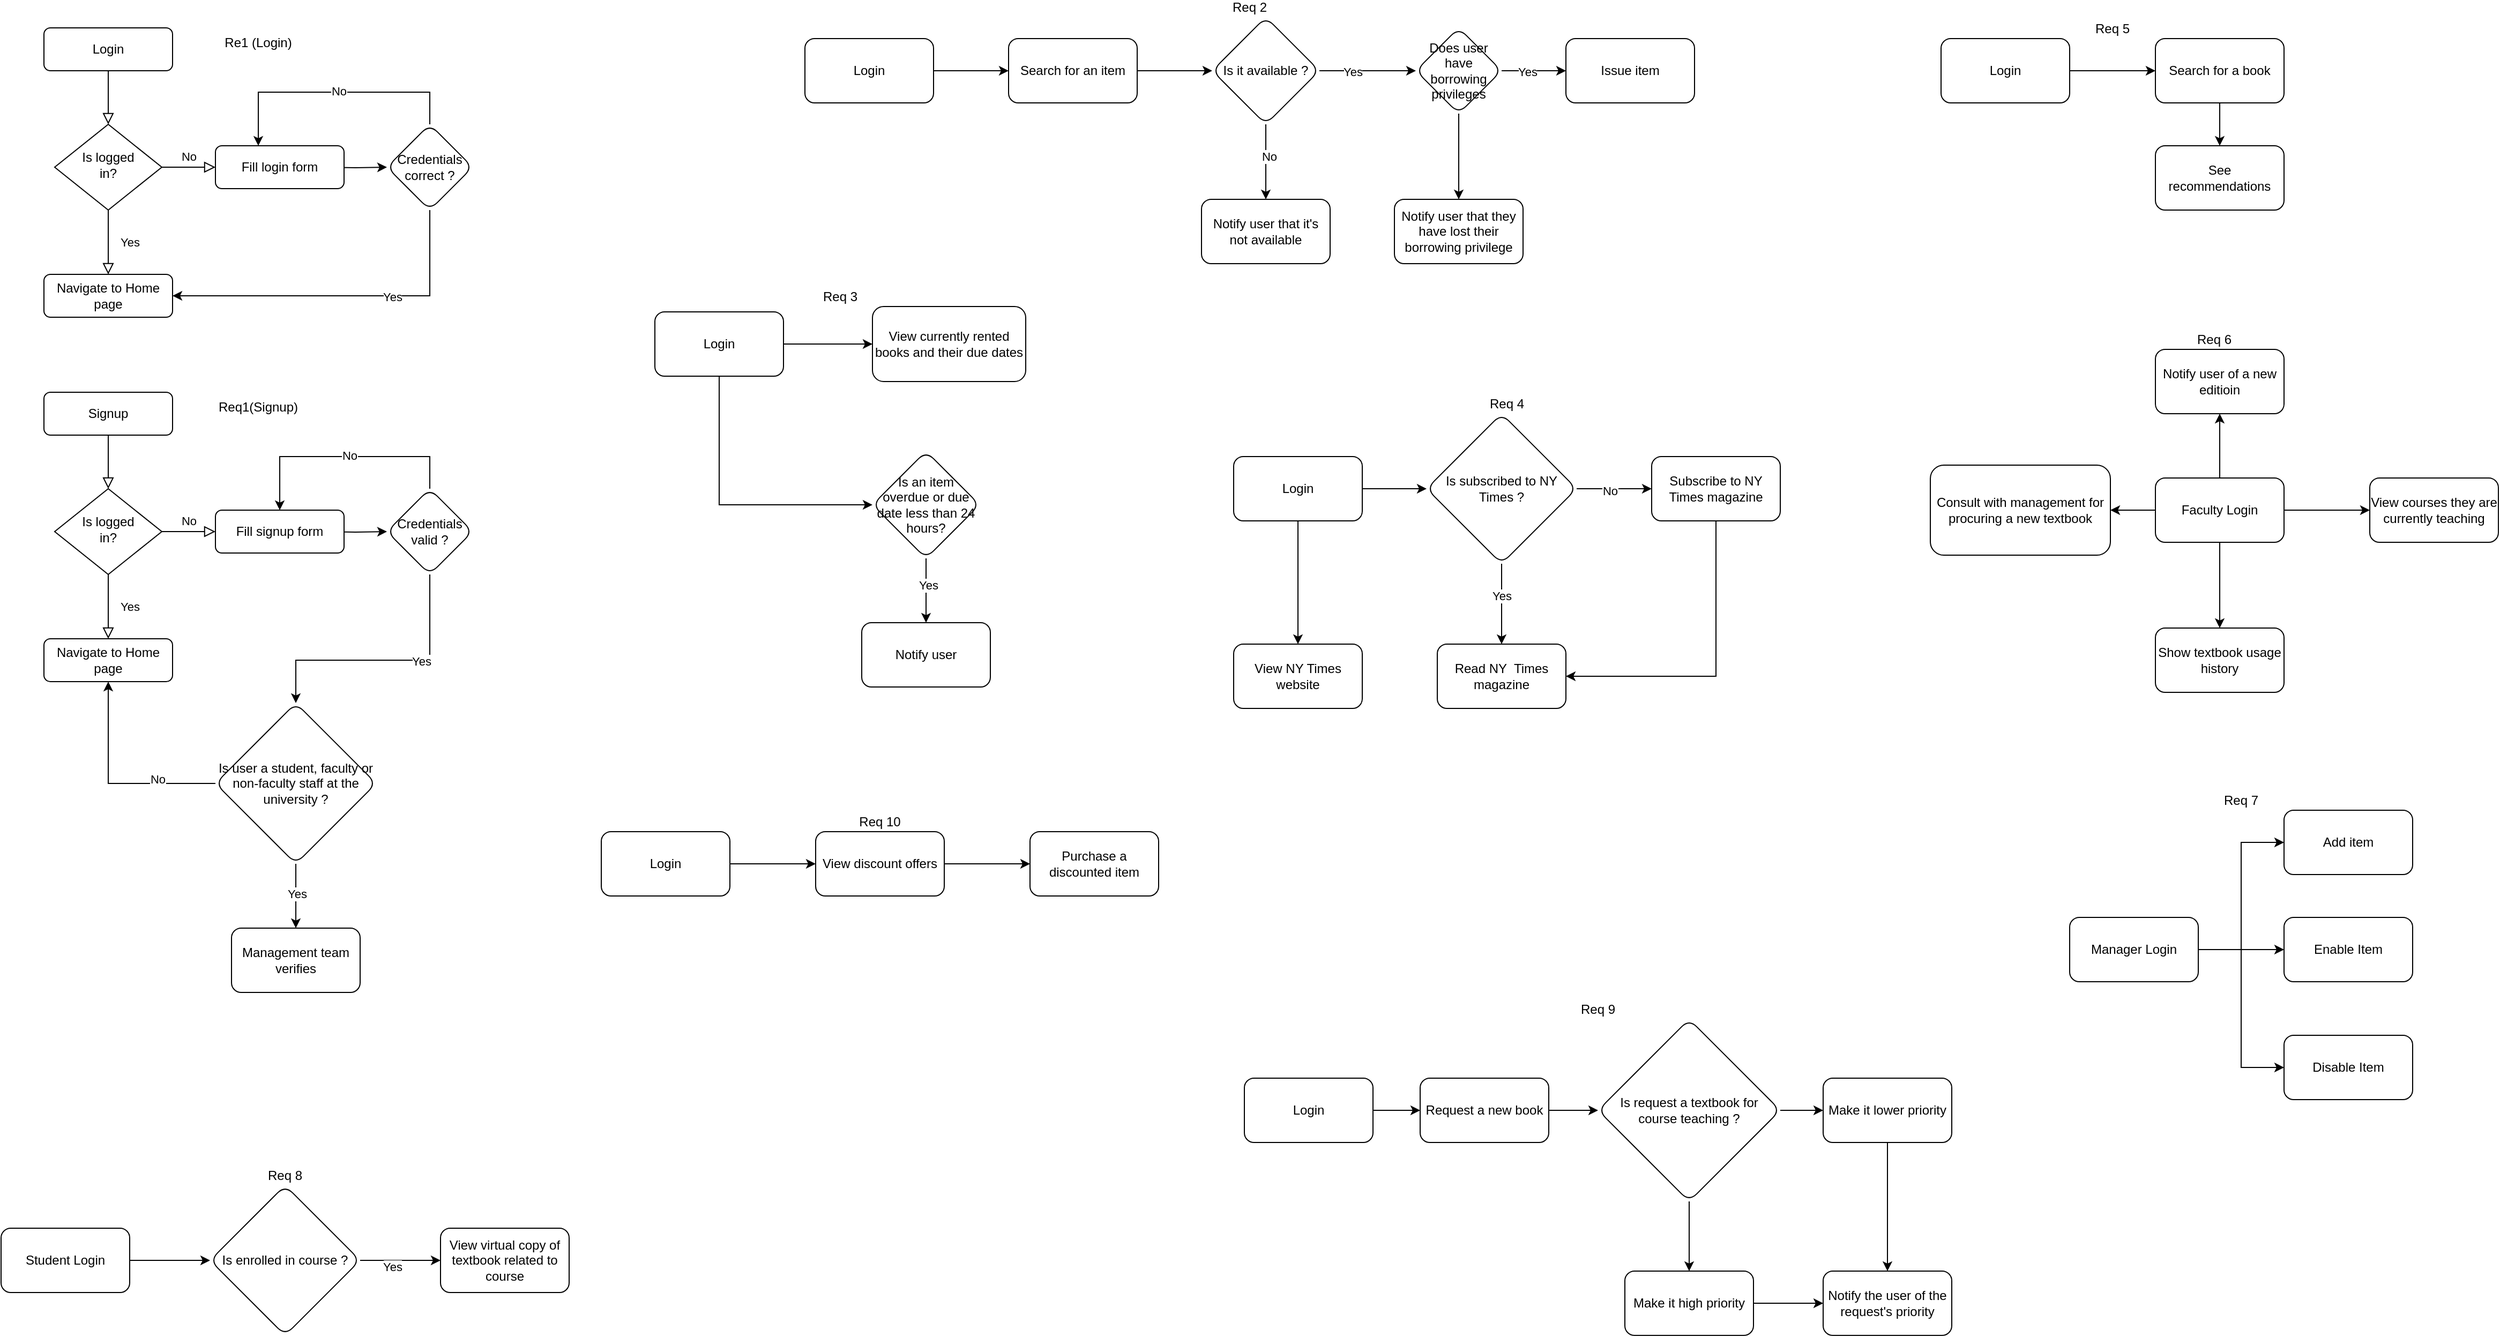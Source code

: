 <mxfile version="23.1.3" type="github">
  <diagram id="C5RBs43oDa-KdzZeNtuy" name="Page-1">
    <mxGraphModel dx="2442" dy="1518" grid="1" gridSize="10" guides="1" tooltips="1" connect="1" arrows="1" fold="1" page="1" pageScale="1" pageWidth="827" pageHeight="1169" math="0" shadow="0">
      <root>
        <mxCell id="WIyWlLk6GJQsqaUBKTNV-0" />
        <mxCell id="WIyWlLk6GJQsqaUBKTNV-1" parent="WIyWlLk6GJQsqaUBKTNV-0" />
        <mxCell id="eWNiFB_0ZMw8dlfla2pj-142" value="Re1 (Login)" style="group" vertex="1" connectable="0" parent="WIyWlLk6GJQsqaUBKTNV-1">
          <mxGeometry x="160" y="80" width="400" height="270" as="geometry" />
        </mxCell>
        <mxCell id="WIyWlLk6GJQsqaUBKTNV-3" value="Login" style="rounded=1;whiteSpace=wrap;html=1;fontSize=12;glass=0;strokeWidth=1;shadow=0;" parent="eWNiFB_0ZMw8dlfla2pj-142" vertex="1">
          <mxGeometry width="120" height="40" as="geometry" />
        </mxCell>
        <mxCell id="WIyWlLk6GJQsqaUBKTNV-6" value="Is logged&lt;br&gt;in?" style="rhombus;whiteSpace=wrap;html=1;shadow=0;fontFamily=Helvetica;fontSize=12;align=center;strokeWidth=1;spacing=6;spacingTop=-4;" parent="eWNiFB_0ZMw8dlfla2pj-142" vertex="1">
          <mxGeometry x="10" y="90" width="100" height="80" as="geometry" />
        </mxCell>
        <mxCell id="WIyWlLk6GJQsqaUBKTNV-2" value="" style="rounded=0;html=1;jettySize=auto;orthogonalLoop=1;fontSize=11;endArrow=block;endFill=0;endSize=8;strokeWidth=1;shadow=0;labelBackgroundColor=none;edgeStyle=orthogonalEdgeStyle;" parent="eWNiFB_0ZMw8dlfla2pj-142" source="WIyWlLk6GJQsqaUBKTNV-3" target="WIyWlLk6GJQsqaUBKTNV-6" edge="1">
          <mxGeometry relative="1" as="geometry" />
        </mxCell>
        <mxCell id="eWNiFB_0ZMw8dlfla2pj-2" value="" style="edgeStyle=orthogonalEdgeStyle;rounded=0;orthogonalLoop=1;jettySize=auto;html=1;" edge="1" parent="eWNiFB_0ZMw8dlfla2pj-142" target="eWNiFB_0ZMw8dlfla2pj-1">
          <mxGeometry relative="1" as="geometry">
            <mxPoint x="260" y="130" as="sourcePoint" />
          </mxGeometry>
        </mxCell>
        <mxCell id="WIyWlLk6GJQsqaUBKTNV-7" value="Fill login form" style="rounded=1;whiteSpace=wrap;html=1;fontSize=12;glass=0;strokeWidth=1;shadow=0;" parent="eWNiFB_0ZMw8dlfla2pj-142" vertex="1">
          <mxGeometry x="160" y="110" width="120" height="40" as="geometry" />
        </mxCell>
        <mxCell id="WIyWlLk6GJQsqaUBKTNV-5" value="No" style="edgeStyle=orthogonalEdgeStyle;rounded=0;html=1;jettySize=auto;orthogonalLoop=1;fontSize=11;endArrow=block;endFill=0;endSize=8;strokeWidth=1;shadow=0;labelBackgroundColor=none;" parent="eWNiFB_0ZMw8dlfla2pj-142" source="WIyWlLk6GJQsqaUBKTNV-6" target="WIyWlLk6GJQsqaUBKTNV-7" edge="1">
          <mxGeometry y="10" relative="1" as="geometry">
            <mxPoint as="offset" />
          </mxGeometry>
        </mxCell>
        <mxCell id="eWNiFB_0ZMw8dlfla2pj-0" value="Navigate to Home page" style="rounded=1;whiteSpace=wrap;html=1;fontSize=12;glass=0;strokeWidth=1;shadow=0;" vertex="1" parent="eWNiFB_0ZMw8dlfla2pj-142">
          <mxGeometry y="230" width="120" height="40" as="geometry" />
        </mxCell>
        <mxCell id="WIyWlLk6GJQsqaUBKTNV-4" value="Yes" style="rounded=0;html=1;jettySize=auto;orthogonalLoop=1;fontSize=11;endArrow=block;endFill=0;endSize=8;strokeWidth=1;shadow=0;labelBackgroundColor=none;edgeStyle=orthogonalEdgeStyle;entryX=0.5;entryY=0;entryDx=0;entryDy=0;" parent="eWNiFB_0ZMw8dlfla2pj-142" source="WIyWlLk6GJQsqaUBKTNV-6" target="eWNiFB_0ZMw8dlfla2pj-0" edge="1">
          <mxGeometry y="20" relative="1" as="geometry">
            <mxPoint as="offset" />
            <mxPoint x="60" y="210" as="targetPoint" />
          </mxGeometry>
        </mxCell>
        <mxCell id="eWNiFB_0ZMw8dlfla2pj-3" style="edgeStyle=orthogonalEdgeStyle;rounded=0;orthogonalLoop=1;jettySize=auto;html=1;entryX=1;entryY=0.5;entryDx=0;entryDy=0;" edge="1" parent="eWNiFB_0ZMw8dlfla2pj-142" source="eWNiFB_0ZMw8dlfla2pj-1" target="eWNiFB_0ZMw8dlfla2pj-0">
          <mxGeometry relative="1" as="geometry">
            <Array as="points">
              <mxPoint x="360" y="250" />
            </Array>
          </mxGeometry>
        </mxCell>
        <mxCell id="eWNiFB_0ZMw8dlfla2pj-4" value="Yes" style="edgeLabel;html=1;align=center;verticalAlign=middle;resizable=0;points=[];" vertex="1" connectable="0" parent="eWNiFB_0ZMw8dlfla2pj-3">
          <mxGeometry x="-0.282" y="1" relative="1" as="geometry">
            <mxPoint as="offset" />
          </mxGeometry>
        </mxCell>
        <mxCell id="eWNiFB_0ZMw8dlfla2pj-5" style="edgeStyle=orthogonalEdgeStyle;rounded=0;orthogonalLoop=1;jettySize=auto;html=1;entryX=0.5;entryY=0;entryDx=0;entryDy=0;" edge="1" parent="eWNiFB_0ZMw8dlfla2pj-142" source="eWNiFB_0ZMw8dlfla2pj-1">
          <mxGeometry relative="1" as="geometry">
            <mxPoint x="200" y="110" as="targetPoint" />
            <Array as="points">
              <mxPoint x="360" y="60" />
              <mxPoint x="200" y="60" />
            </Array>
          </mxGeometry>
        </mxCell>
        <mxCell id="eWNiFB_0ZMw8dlfla2pj-6" value="No" style="edgeLabel;html=1;align=center;verticalAlign=middle;resizable=0;points=[];" vertex="1" connectable="0" parent="eWNiFB_0ZMw8dlfla2pj-5">
          <mxGeometry x="-0.041" y="-1" relative="1" as="geometry">
            <mxPoint as="offset" />
          </mxGeometry>
        </mxCell>
        <mxCell id="eWNiFB_0ZMw8dlfla2pj-1" value="Credentials&lt;br&gt;correct ?" style="rhombus;whiteSpace=wrap;html=1;rounded=1;glass=0;strokeWidth=1;shadow=0;" vertex="1" parent="eWNiFB_0ZMw8dlfla2pj-142">
          <mxGeometry x="320" y="90" width="80" height="80" as="geometry" />
        </mxCell>
        <mxCell id="eWNiFB_0ZMw8dlfla2pj-143" value="Req1(Signup)" style="group" vertex="1" connectable="0" parent="WIyWlLk6GJQsqaUBKTNV-1">
          <mxGeometry x="160" y="420" width="400" height="560" as="geometry" />
        </mxCell>
        <mxCell id="eWNiFB_0ZMw8dlfla2pj-8" value="Signup" style="rounded=1;whiteSpace=wrap;html=1;fontSize=12;glass=0;strokeWidth=1;shadow=0;" vertex="1" parent="eWNiFB_0ZMw8dlfla2pj-143">
          <mxGeometry width="120" height="40" as="geometry" />
        </mxCell>
        <mxCell id="eWNiFB_0ZMw8dlfla2pj-11" value="Is logged&lt;br&gt;in?" style="rhombus;whiteSpace=wrap;html=1;shadow=0;fontFamily=Helvetica;fontSize=12;align=center;strokeWidth=1;spacing=6;spacingTop=-4;" vertex="1" parent="eWNiFB_0ZMw8dlfla2pj-143">
          <mxGeometry x="10" y="90" width="100" height="80" as="geometry" />
        </mxCell>
        <mxCell id="eWNiFB_0ZMw8dlfla2pj-7" value="" style="rounded=0;html=1;jettySize=auto;orthogonalLoop=1;fontSize=11;endArrow=block;endFill=0;endSize=8;strokeWidth=1;shadow=0;labelBackgroundColor=none;edgeStyle=orthogonalEdgeStyle;" edge="1" parent="eWNiFB_0ZMw8dlfla2pj-143" source="eWNiFB_0ZMw8dlfla2pj-8" target="eWNiFB_0ZMw8dlfla2pj-11">
          <mxGeometry relative="1" as="geometry" />
        </mxCell>
        <mxCell id="eWNiFB_0ZMw8dlfla2pj-12" value="" style="edgeStyle=orthogonalEdgeStyle;rounded=0;orthogonalLoop=1;jettySize=auto;html=1;" edge="1" parent="eWNiFB_0ZMw8dlfla2pj-143" target="eWNiFB_0ZMw8dlfla2pj-19">
          <mxGeometry relative="1" as="geometry">
            <mxPoint x="260" y="130" as="sourcePoint" />
          </mxGeometry>
        </mxCell>
        <mxCell id="eWNiFB_0ZMw8dlfla2pj-13" value="Fill signup form" style="rounded=1;whiteSpace=wrap;html=1;fontSize=12;glass=0;strokeWidth=1;shadow=0;" vertex="1" parent="eWNiFB_0ZMw8dlfla2pj-143">
          <mxGeometry x="160" y="110" width="120" height="40" as="geometry" />
        </mxCell>
        <mxCell id="eWNiFB_0ZMw8dlfla2pj-10" value="No" style="edgeStyle=orthogonalEdgeStyle;rounded=0;html=1;jettySize=auto;orthogonalLoop=1;fontSize=11;endArrow=block;endFill=0;endSize=8;strokeWidth=1;shadow=0;labelBackgroundColor=none;" edge="1" parent="eWNiFB_0ZMw8dlfla2pj-143" source="eWNiFB_0ZMw8dlfla2pj-11" target="eWNiFB_0ZMw8dlfla2pj-13">
          <mxGeometry y="10" relative="1" as="geometry">
            <mxPoint as="offset" />
          </mxGeometry>
        </mxCell>
        <mxCell id="eWNiFB_0ZMw8dlfla2pj-14" value="Navigate to Home page" style="rounded=1;whiteSpace=wrap;html=1;fontSize=12;glass=0;strokeWidth=1;shadow=0;" vertex="1" parent="eWNiFB_0ZMw8dlfla2pj-143">
          <mxGeometry y="230" width="120" height="40" as="geometry" />
        </mxCell>
        <mxCell id="eWNiFB_0ZMw8dlfla2pj-9" value="Yes" style="rounded=0;html=1;jettySize=auto;orthogonalLoop=1;fontSize=11;endArrow=block;endFill=0;endSize=8;strokeWidth=1;shadow=0;labelBackgroundColor=none;edgeStyle=orthogonalEdgeStyle;entryX=0.5;entryY=0;entryDx=0;entryDy=0;" edge="1" parent="eWNiFB_0ZMw8dlfla2pj-143" source="eWNiFB_0ZMw8dlfla2pj-11" target="eWNiFB_0ZMw8dlfla2pj-14">
          <mxGeometry y="20" relative="1" as="geometry">
            <mxPoint as="offset" />
            <mxPoint x="60" y="210" as="targetPoint" />
          </mxGeometry>
        </mxCell>
        <mxCell id="eWNiFB_0ZMw8dlfla2pj-17" style="edgeStyle=orthogonalEdgeStyle;rounded=0;orthogonalLoop=1;jettySize=auto;html=1;entryX=0.5;entryY=0;entryDx=0;entryDy=0;" edge="1" parent="eWNiFB_0ZMw8dlfla2pj-143" source="eWNiFB_0ZMw8dlfla2pj-19" target="eWNiFB_0ZMw8dlfla2pj-13">
          <mxGeometry relative="1" as="geometry">
            <mxPoint x="200" y="110" as="targetPoint" />
            <Array as="points">
              <mxPoint x="360" y="60" />
              <mxPoint x="220" y="60" />
            </Array>
          </mxGeometry>
        </mxCell>
        <mxCell id="eWNiFB_0ZMw8dlfla2pj-18" value="No" style="edgeLabel;html=1;align=center;verticalAlign=middle;resizable=0;points=[];" vertex="1" connectable="0" parent="eWNiFB_0ZMw8dlfla2pj-17">
          <mxGeometry x="-0.041" y="-1" relative="1" as="geometry">
            <mxPoint as="offset" />
          </mxGeometry>
        </mxCell>
        <mxCell id="eWNiFB_0ZMw8dlfla2pj-19" value="Credentials&lt;br&gt;valid ?" style="rhombus;whiteSpace=wrap;html=1;rounded=1;glass=0;strokeWidth=1;shadow=0;" vertex="1" parent="eWNiFB_0ZMw8dlfla2pj-143">
          <mxGeometry x="320" y="90" width="80" height="80" as="geometry" />
        </mxCell>
        <mxCell id="eWNiFB_0ZMw8dlfla2pj-24" style="edgeStyle=orthogonalEdgeStyle;rounded=0;orthogonalLoop=1;jettySize=auto;html=1;entryX=0.5;entryY=1;entryDx=0;entryDy=0;" edge="1" parent="eWNiFB_0ZMw8dlfla2pj-143" source="eWNiFB_0ZMw8dlfla2pj-20" target="eWNiFB_0ZMw8dlfla2pj-14">
          <mxGeometry relative="1" as="geometry" />
        </mxCell>
        <mxCell id="eWNiFB_0ZMw8dlfla2pj-25" value="No" style="edgeLabel;html=1;align=center;verticalAlign=middle;resizable=0;points=[];" vertex="1" connectable="0" parent="eWNiFB_0ZMw8dlfla2pj-24">
          <mxGeometry x="-0.448" y="-4" relative="1" as="geometry">
            <mxPoint as="offset" />
          </mxGeometry>
        </mxCell>
        <mxCell id="eWNiFB_0ZMw8dlfla2pj-20" value="Is user a student, faculty or non-faculty staff at the university ?" style="rhombus;whiteSpace=wrap;html=1;rounded=1;glass=0;strokeWidth=1;shadow=0;" vertex="1" parent="eWNiFB_0ZMw8dlfla2pj-143">
          <mxGeometry x="160" y="290" width="150" height="150" as="geometry" />
        </mxCell>
        <mxCell id="eWNiFB_0ZMw8dlfla2pj-15" style="edgeStyle=orthogonalEdgeStyle;rounded=0;orthogonalLoop=1;jettySize=auto;html=1;entryX=0.5;entryY=0;entryDx=0;entryDy=0;" edge="1" parent="eWNiFB_0ZMw8dlfla2pj-143" source="eWNiFB_0ZMw8dlfla2pj-19" target="eWNiFB_0ZMw8dlfla2pj-20">
          <mxGeometry relative="1" as="geometry">
            <Array as="points">
              <mxPoint x="360" y="250" />
              <mxPoint x="235" y="250" />
            </Array>
          </mxGeometry>
        </mxCell>
        <mxCell id="eWNiFB_0ZMw8dlfla2pj-16" value="Yes" style="edgeLabel;html=1;align=center;verticalAlign=middle;resizable=0;points=[];" vertex="1" connectable="0" parent="eWNiFB_0ZMw8dlfla2pj-15">
          <mxGeometry x="-0.282" y="1" relative="1" as="geometry">
            <mxPoint as="offset" />
          </mxGeometry>
        </mxCell>
        <mxCell id="eWNiFB_0ZMw8dlfla2pj-21" value="Management team verifies" style="rounded=1;whiteSpace=wrap;html=1;" vertex="1" parent="eWNiFB_0ZMw8dlfla2pj-143">
          <mxGeometry x="175" y="500" width="120" height="60" as="geometry" />
        </mxCell>
        <mxCell id="eWNiFB_0ZMw8dlfla2pj-22" style="edgeStyle=orthogonalEdgeStyle;rounded=0;orthogonalLoop=1;jettySize=auto;html=1;" edge="1" parent="eWNiFB_0ZMw8dlfla2pj-143" source="eWNiFB_0ZMw8dlfla2pj-20" target="eWNiFB_0ZMw8dlfla2pj-21">
          <mxGeometry relative="1" as="geometry" />
        </mxCell>
        <mxCell id="eWNiFB_0ZMw8dlfla2pj-23" value="Yes" style="edgeLabel;html=1;align=center;verticalAlign=middle;resizable=0;points=[];" vertex="1" connectable="0" parent="eWNiFB_0ZMw8dlfla2pj-22">
          <mxGeometry x="-0.089" y="1" relative="1" as="geometry">
            <mxPoint as="offset" />
          </mxGeometry>
        </mxCell>
        <mxCell id="eWNiFB_0ZMw8dlfla2pj-144" value="Req 2" style="group;labelPosition=center;verticalLabelPosition=top;align=center;verticalAlign=bottom;" vertex="1" connectable="0" parent="WIyWlLk6GJQsqaUBKTNV-1">
          <mxGeometry x="870" y="70" width="830" height="230" as="geometry" />
        </mxCell>
        <mxCell id="eWNiFB_0ZMw8dlfla2pj-27" value="Search for an item" style="rounded=1;whiteSpace=wrap;html=1;" vertex="1" parent="eWNiFB_0ZMw8dlfla2pj-144">
          <mxGeometry x="190" y="20" width="120" height="60" as="geometry" />
        </mxCell>
        <mxCell id="eWNiFB_0ZMw8dlfla2pj-29" style="edgeStyle=orthogonalEdgeStyle;rounded=0;orthogonalLoop=1;jettySize=auto;html=1;" edge="1" parent="eWNiFB_0ZMw8dlfla2pj-144" source="eWNiFB_0ZMw8dlfla2pj-28" target="eWNiFB_0ZMw8dlfla2pj-27">
          <mxGeometry relative="1" as="geometry" />
        </mxCell>
        <mxCell id="eWNiFB_0ZMw8dlfla2pj-28" value="Login" style="rounded=1;whiteSpace=wrap;html=1;" vertex="1" parent="eWNiFB_0ZMw8dlfla2pj-144">
          <mxGeometry y="20" width="120" height="60" as="geometry" />
        </mxCell>
        <mxCell id="eWNiFB_0ZMw8dlfla2pj-31" value="Is it available ?" style="rhombus;whiteSpace=wrap;html=1;rounded=1;glass=0;strokeWidth=1;shadow=0;" vertex="1" parent="eWNiFB_0ZMw8dlfla2pj-144">
          <mxGeometry x="380" width="100" height="100" as="geometry" />
        </mxCell>
        <mxCell id="eWNiFB_0ZMw8dlfla2pj-30" style="edgeStyle=orthogonalEdgeStyle;rounded=0;orthogonalLoop=1;jettySize=auto;html=1;entryX=0;entryY=0.5;entryDx=0;entryDy=0;" edge="1" parent="eWNiFB_0ZMw8dlfla2pj-144" source="eWNiFB_0ZMw8dlfla2pj-27" target="eWNiFB_0ZMw8dlfla2pj-31">
          <mxGeometry relative="1" as="geometry">
            <mxPoint x="390" y="50" as="targetPoint" />
          </mxGeometry>
        </mxCell>
        <mxCell id="eWNiFB_0ZMw8dlfla2pj-41" value="Notify user that it&#39;s not available" style="rounded=1;whiteSpace=wrap;html=1;" vertex="1" parent="eWNiFB_0ZMw8dlfla2pj-144">
          <mxGeometry x="370" y="170" width="120" height="60" as="geometry" />
        </mxCell>
        <mxCell id="eWNiFB_0ZMw8dlfla2pj-40" style="edgeStyle=orthogonalEdgeStyle;rounded=0;orthogonalLoop=1;jettySize=auto;html=1;entryX=0.5;entryY=0;entryDx=0;entryDy=0;" edge="1" parent="eWNiFB_0ZMw8dlfla2pj-144" source="eWNiFB_0ZMw8dlfla2pj-31" target="eWNiFB_0ZMw8dlfla2pj-41">
          <mxGeometry relative="1" as="geometry">
            <mxPoint x="430.0" y="140" as="targetPoint" />
          </mxGeometry>
        </mxCell>
        <mxCell id="eWNiFB_0ZMw8dlfla2pj-42" value="No" style="edgeLabel;html=1;align=center;verticalAlign=middle;resizable=0;points=[];" vertex="1" connectable="0" parent="eWNiFB_0ZMw8dlfla2pj-40">
          <mxGeometry x="-0.121" y="3" relative="1" as="geometry">
            <mxPoint y="-1" as="offset" />
          </mxGeometry>
        </mxCell>
        <mxCell id="eWNiFB_0ZMw8dlfla2pj-57" value="Does user have borrowing privileges" style="rhombus;whiteSpace=wrap;html=1;rounded=1;glass=0;strokeWidth=1;shadow=0;" vertex="1" parent="eWNiFB_0ZMw8dlfla2pj-144">
          <mxGeometry x="570" y="10" width="80" height="80" as="geometry" />
        </mxCell>
        <mxCell id="eWNiFB_0ZMw8dlfla2pj-58" value="" style="edgeStyle=orthogonalEdgeStyle;rounded=0;orthogonalLoop=1;jettySize=auto;html=1;" edge="1" parent="eWNiFB_0ZMw8dlfla2pj-144" source="eWNiFB_0ZMw8dlfla2pj-31" target="eWNiFB_0ZMw8dlfla2pj-57">
          <mxGeometry relative="1" as="geometry" />
        </mxCell>
        <mxCell id="eWNiFB_0ZMw8dlfla2pj-69" value="Yes" style="edgeLabel;html=1;align=center;verticalAlign=middle;resizable=0;points=[];" vertex="1" connectable="0" parent="eWNiFB_0ZMw8dlfla2pj-58">
          <mxGeometry x="-0.326" y="-1" relative="1" as="geometry">
            <mxPoint as="offset" />
          </mxGeometry>
        </mxCell>
        <mxCell id="eWNiFB_0ZMw8dlfla2pj-60" value="Issue item" style="whiteSpace=wrap;html=1;rounded=1;glass=0;strokeWidth=1;shadow=0;" vertex="1" parent="eWNiFB_0ZMw8dlfla2pj-144">
          <mxGeometry x="710" y="20" width="120" height="60" as="geometry" />
        </mxCell>
        <mxCell id="eWNiFB_0ZMw8dlfla2pj-61" value="" style="edgeStyle=orthogonalEdgeStyle;rounded=0;orthogonalLoop=1;jettySize=auto;html=1;" edge="1" parent="eWNiFB_0ZMw8dlfla2pj-144" source="eWNiFB_0ZMw8dlfla2pj-57" target="eWNiFB_0ZMw8dlfla2pj-60">
          <mxGeometry relative="1" as="geometry" />
        </mxCell>
        <mxCell id="eWNiFB_0ZMw8dlfla2pj-71" value="Yes" style="edgeLabel;html=1;align=center;verticalAlign=middle;resizable=0;points=[];" vertex="1" connectable="0" parent="eWNiFB_0ZMw8dlfla2pj-61">
          <mxGeometry x="-0.211" y="-1" relative="1" as="geometry">
            <mxPoint as="offset" />
          </mxGeometry>
        </mxCell>
        <mxCell id="eWNiFB_0ZMw8dlfla2pj-72" value="Notify user that they have lost their borrowing privilege" style="whiteSpace=wrap;html=1;rounded=1;glass=0;strokeWidth=1;shadow=0;" vertex="1" parent="eWNiFB_0ZMw8dlfla2pj-144">
          <mxGeometry x="550" y="170" width="120" height="60" as="geometry" />
        </mxCell>
        <mxCell id="eWNiFB_0ZMw8dlfla2pj-73" value="" style="edgeStyle=orthogonalEdgeStyle;rounded=0;orthogonalLoop=1;jettySize=auto;html=1;" edge="1" parent="eWNiFB_0ZMw8dlfla2pj-144" source="eWNiFB_0ZMw8dlfla2pj-57" target="eWNiFB_0ZMw8dlfla2pj-72">
          <mxGeometry relative="1" as="geometry" />
        </mxCell>
        <mxCell id="eWNiFB_0ZMw8dlfla2pj-146" value="Req 5" style="group;labelPosition=center;verticalLabelPosition=top;align=center;verticalAlign=bottom;" vertex="1" connectable="0" parent="WIyWlLk6GJQsqaUBKTNV-1">
          <mxGeometry x="1930" y="90" width="320" height="160" as="geometry" />
        </mxCell>
        <mxCell id="eWNiFB_0ZMw8dlfla2pj-93" value="Login" style="rounded=1;whiteSpace=wrap;html=1;" vertex="1" parent="eWNiFB_0ZMw8dlfla2pj-146">
          <mxGeometry width="120" height="60" as="geometry" />
        </mxCell>
        <mxCell id="eWNiFB_0ZMw8dlfla2pj-94" value="Search for a book" style="whiteSpace=wrap;html=1;rounded=1;" vertex="1" parent="eWNiFB_0ZMw8dlfla2pj-146">
          <mxGeometry x="200" width="120" height="60" as="geometry" />
        </mxCell>
        <mxCell id="eWNiFB_0ZMw8dlfla2pj-95" value="" style="edgeStyle=orthogonalEdgeStyle;rounded=0;orthogonalLoop=1;jettySize=auto;html=1;" edge="1" parent="eWNiFB_0ZMw8dlfla2pj-146" source="eWNiFB_0ZMw8dlfla2pj-93" target="eWNiFB_0ZMw8dlfla2pj-94">
          <mxGeometry relative="1" as="geometry" />
        </mxCell>
        <mxCell id="eWNiFB_0ZMw8dlfla2pj-96" value="See recommendations" style="whiteSpace=wrap;html=1;rounded=1;" vertex="1" parent="eWNiFB_0ZMw8dlfla2pj-146">
          <mxGeometry x="200" y="100" width="120" height="60" as="geometry" />
        </mxCell>
        <mxCell id="eWNiFB_0ZMw8dlfla2pj-97" value="" style="edgeStyle=orthogonalEdgeStyle;rounded=0;orthogonalLoop=1;jettySize=auto;html=1;" edge="1" parent="eWNiFB_0ZMw8dlfla2pj-146" source="eWNiFB_0ZMw8dlfla2pj-94" target="eWNiFB_0ZMw8dlfla2pj-96">
          <mxGeometry relative="1" as="geometry" />
        </mxCell>
        <mxCell id="eWNiFB_0ZMw8dlfla2pj-147" value="Req 3" style="group;labelPosition=center;verticalLabelPosition=top;align=center;verticalAlign=bottom;" vertex="1" connectable="0" parent="WIyWlLk6GJQsqaUBKTNV-1">
          <mxGeometry x="730" y="340" width="346" height="355" as="geometry" />
        </mxCell>
        <mxCell id="eWNiFB_0ZMw8dlfla2pj-53" value="Login" style="rounded=1;whiteSpace=wrap;html=1;" vertex="1" parent="eWNiFB_0ZMw8dlfla2pj-147">
          <mxGeometry y="5" width="120" height="60" as="geometry" />
        </mxCell>
        <mxCell id="eWNiFB_0ZMw8dlfla2pj-67" value="Notify user" style="whiteSpace=wrap;html=1;rounded=1;" vertex="1" parent="eWNiFB_0ZMw8dlfla2pj-147">
          <mxGeometry x="193" y="295" width="120" height="60" as="geometry" />
        </mxCell>
        <mxCell id="eWNiFB_0ZMw8dlfla2pj-68" value="Is an item overdue or due date less than 24 hours?" style="rhombus;whiteSpace=wrap;html=1;rounded=1;glass=0;strokeWidth=1;shadow=0;" vertex="1" parent="eWNiFB_0ZMw8dlfla2pj-147">
          <mxGeometry x="203" y="135" width="100" height="100" as="geometry" />
        </mxCell>
        <mxCell id="eWNiFB_0ZMw8dlfla2pj-52" style="edgeStyle=orthogonalEdgeStyle;rounded=0;orthogonalLoop=1;jettySize=auto;html=1;entryX=0;entryY=0.5;entryDx=0;entryDy=0;" edge="1" parent="eWNiFB_0ZMw8dlfla2pj-147" source="eWNiFB_0ZMw8dlfla2pj-53" target="eWNiFB_0ZMw8dlfla2pj-68">
          <mxGeometry relative="1" as="geometry">
            <mxPoint x="190" y="185" as="targetPoint" />
            <Array as="points">
              <mxPoint x="60" y="185" />
            </Array>
          </mxGeometry>
        </mxCell>
        <mxCell id="eWNiFB_0ZMw8dlfla2pj-65" value="" style="edgeStyle=orthogonalEdgeStyle;rounded=0;orthogonalLoop=1;jettySize=auto;html=1;exitX=0.5;exitY=1;exitDx=0;exitDy=0;" edge="1" parent="eWNiFB_0ZMw8dlfla2pj-147" source="eWNiFB_0ZMw8dlfla2pj-68" target="eWNiFB_0ZMw8dlfla2pj-67">
          <mxGeometry relative="1" as="geometry">
            <mxPoint x="253" y="215" as="sourcePoint" />
          </mxGeometry>
        </mxCell>
        <mxCell id="eWNiFB_0ZMw8dlfla2pj-66" value="Yes" style="edgeLabel;html=1;align=center;verticalAlign=middle;resizable=0;points=[];" vertex="1" connectable="0" parent="eWNiFB_0ZMw8dlfla2pj-65">
          <mxGeometry x="-0.189" y="2" relative="1" as="geometry">
            <mxPoint as="offset" />
          </mxGeometry>
        </mxCell>
        <mxCell id="eWNiFB_0ZMw8dlfla2pj-76" value="View currently rented books and their due dates" style="whiteSpace=wrap;html=1;rounded=1;" vertex="1" parent="eWNiFB_0ZMw8dlfla2pj-147">
          <mxGeometry x="203" width="143" height="70" as="geometry" />
        </mxCell>
        <mxCell id="eWNiFB_0ZMw8dlfla2pj-77" value="" style="edgeStyle=orthogonalEdgeStyle;rounded=0;orthogonalLoop=1;jettySize=auto;html=1;" edge="1" parent="eWNiFB_0ZMw8dlfla2pj-147" source="eWNiFB_0ZMw8dlfla2pj-53" target="eWNiFB_0ZMw8dlfla2pj-76">
          <mxGeometry relative="1" as="geometry" />
        </mxCell>
        <mxCell id="eWNiFB_0ZMw8dlfla2pj-148" value="Req 4" style="group;labelPosition=center;verticalLabelPosition=top;align=center;verticalAlign=bottom;" vertex="1" connectable="0" parent="WIyWlLk6GJQsqaUBKTNV-1">
          <mxGeometry x="1270" y="440" width="510" height="275" as="geometry" />
        </mxCell>
        <mxCell id="eWNiFB_0ZMw8dlfla2pj-78" value="Login" style="rounded=1;whiteSpace=wrap;html=1;" vertex="1" parent="eWNiFB_0ZMw8dlfla2pj-148">
          <mxGeometry y="40" width="120" height="60" as="geometry" />
        </mxCell>
        <mxCell id="eWNiFB_0ZMw8dlfla2pj-82" value="Read NY&amp;nbsp; Times magazine" style="whiteSpace=wrap;html=1;rounded=1;" vertex="1" parent="eWNiFB_0ZMw8dlfla2pj-148">
          <mxGeometry x="190" y="215" width="120" height="60" as="geometry" />
        </mxCell>
        <mxCell id="eWNiFB_0ZMw8dlfla2pj-90" style="edgeStyle=orthogonalEdgeStyle;rounded=0;orthogonalLoop=1;jettySize=auto;html=1;entryX=1;entryY=0.5;entryDx=0;entryDy=0;" edge="1" parent="eWNiFB_0ZMw8dlfla2pj-148" source="eWNiFB_0ZMw8dlfla2pj-84" target="eWNiFB_0ZMw8dlfla2pj-82">
          <mxGeometry relative="1" as="geometry">
            <Array as="points">
              <mxPoint x="450" y="245" />
            </Array>
          </mxGeometry>
        </mxCell>
        <mxCell id="eWNiFB_0ZMw8dlfla2pj-84" value="Subscribe to NY Times magazine" style="whiteSpace=wrap;html=1;rounded=1;" vertex="1" parent="eWNiFB_0ZMw8dlfla2pj-148">
          <mxGeometry x="390" y="40" width="120" height="60" as="geometry" />
        </mxCell>
        <mxCell id="eWNiFB_0ZMw8dlfla2pj-86" style="edgeStyle=orthogonalEdgeStyle;rounded=0;orthogonalLoop=1;jettySize=auto;html=1;entryX=0;entryY=0.5;entryDx=0;entryDy=0;" edge="1" parent="eWNiFB_0ZMw8dlfla2pj-148" source="eWNiFB_0ZMw8dlfla2pj-85" target="eWNiFB_0ZMw8dlfla2pj-84">
          <mxGeometry relative="1" as="geometry" />
        </mxCell>
        <mxCell id="eWNiFB_0ZMw8dlfla2pj-87" value="No" style="edgeLabel;html=1;align=center;verticalAlign=middle;resizable=0;points=[];" vertex="1" connectable="0" parent="eWNiFB_0ZMw8dlfla2pj-86">
          <mxGeometry x="-0.135" y="-2" relative="1" as="geometry">
            <mxPoint as="offset" />
          </mxGeometry>
        </mxCell>
        <mxCell id="eWNiFB_0ZMw8dlfla2pj-85" value="Is subscribed to NY Times ?" style="rhombus;whiteSpace=wrap;html=1;rounded=1;glass=0;strokeWidth=1;shadow=0;" vertex="1" parent="eWNiFB_0ZMw8dlfla2pj-148">
          <mxGeometry x="180" width="140" height="140" as="geometry" />
        </mxCell>
        <mxCell id="eWNiFB_0ZMw8dlfla2pj-81" value="" style="edgeStyle=orthogonalEdgeStyle;rounded=0;orthogonalLoop=1;jettySize=auto;html=1;entryX=0;entryY=0.5;entryDx=0;entryDy=0;" edge="1" parent="eWNiFB_0ZMw8dlfla2pj-148" source="eWNiFB_0ZMw8dlfla2pj-78" target="eWNiFB_0ZMw8dlfla2pj-85">
          <mxGeometry relative="1" as="geometry">
            <mxPoint x="200" y="70" as="targetPoint" />
          </mxGeometry>
        </mxCell>
        <mxCell id="eWNiFB_0ZMw8dlfla2pj-83" value="" style="edgeStyle=orthogonalEdgeStyle;rounded=0;orthogonalLoop=1;jettySize=auto;html=1;exitX=0.5;exitY=1;exitDx=0;exitDy=0;" edge="1" parent="eWNiFB_0ZMw8dlfla2pj-148" source="eWNiFB_0ZMw8dlfla2pj-85" target="eWNiFB_0ZMw8dlfla2pj-82">
          <mxGeometry relative="1" as="geometry">
            <mxPoint x="260" y="100" as="sourcePoint" />
          </mxGeometry>
        </mxCell>
        <mxCell id="eWNiFB_0ZMw8dlfla2pj-88" value="Yes" style="edgeLabel;html=1;align=center;verticalAlign=middle;resizable=0;points=[];" vertex="1" connectable="0" parent="eWNiFB_0ZMw8dlfla2pj-83">
          <mxGeometry x="-0.22" relative="1" as="geometry">
            <mxPoint as="offset" />
          </mxGeometry>
        </mxCell>
        <mxCell id="eWNiFB_0ZMw8dlfla2pj-91" value="View NY Times website" style="rounded=1;whiteSpace=wrap;html=1;" vertex="1" parent="eWNiFB_0ZMw8dlfla2pj-148">
          <mxGeometry y="215" width="120" height="60" as="geometry" />
        </mxCell>
        <mxCell id="eWNiFB_0ZMw8dlfla2pj-92" style="edgeStyle=orthogonalEdgeStyle;rounded=0;orthogonalLoop=1;jettySize=auto;html=1;" edge="1" parent="eWNiFB_0ZMw8dlfla2pj-148" source="eWNiFB_0ZMw8dlfla2pj-78" target="eWNiFB_0ZMw8dlfla2pj-91">
          <mxGeometry relative="1" as="geometry" />
        </mxCell>
        <mxCell id="eWNiFB_0ZMw8dlfla2pj-149" value="Req 6" style="group;labelPosition=center;verticalLabelPosition=top;align=center;verticalAlign=bottom;" vertex="1" connectable="0" parent="WIyWlLk6GJQsqaUBKTNV-1">
          <mxGeometry x="1920" y="380" width="530" height="320" as="geometry" />
        </mxCell>
        <mxCell id="eWNiFB_0ZMw8dlfla2pj-98" value="Faculty Login" style="rounded=1;whiteSpace=wrap;html=1;" vertex="1" parent="eWNiFB_0ZMw8dlfla2pj-149">
          <mxGeometry x="210" y="120" width="120" height="60" as="geometry" />
        </mxCell>
        <mxCell id="eWNiFB_0ZMw8dlfla2pj-99" value="View courses they are currently teaching" style="whiteSpace=wrap;html=1;rounded=1;" vertex="1" parent="eWNiFB_0ZMw8dlfla2pj-149">
          <mxGeometry x="410" y="120" width="120" height="60" as="geometry" />
        </mxCell>
        <mxCell id="eWNiFB_0ZMw8dlfla2pj-100" value="" style="edgeStyle=orthogonalEdgeStyle;rounded=0;orthogonalLoop=1;jettySize=auto;html=1;" edge="1" parent="eWNiFB_0ZMw8dlfla2pj-149" source="eWNiFB_0ZMw8dlfla2pj-98" target="eWNiFB_0ZMw8dlfla2pj-99">
          <mxGeometry relative="1" as="geometry" />
        </mxCell>
        <mxCell id="eWNiFB_0ZMw8dlfla2pj-101" value="Show textbook usage history" style="whiteSpace=wrap;html=1;rounded=1;" vertex="1" parent="eWNiFB_0ZMw8dlfla2pj-149">
          <mxGeometry x="210" y="260" width="120" height="60" as="geometry" />
        </mxCell>
        <mxCell id="eWNiFB_0ZMw8dlfla2pj-102" value="" style="edgeStyle=orthogonalEdgeStyle;rounded=0;orthogonalLoop=1;jettySize=auto;html=1;" edge="1" parent="eWNiFB_0ZMw8dlfla2pj-149" source="eWNiFB_0ZMw8dlfla2pj-98" target="eWNiFB_0ZMw8dlfla2pj-101">
          <mxGeometry relative="1" as="geometry" />
        </mxCell>
        <mxCell id="eWNiFB_0ZMw8dlfla2pj-103" value="Notify user of a new editioin" style="rounded=1;whiteSpace=wrap;html=1;" vertex="1" parent="eWNiFB_0ZMw8dlfla2pj-149">
          <mxGeometry x="210" width="120" height="60" as="geometry" />
        </mxCell>
        <mxCell id="eWNiFB_0ZMw8dlfla2pj-105" style="edgeStyle=orthogonalEdgeStyle;rounded=0;orthogonalLoop=1;jettySize=auto;html=1;entryX=0.5;entryY=1;entryDx=0;entryDy=0;" edge="1" parent="eWNiFB_0ZMw8dlfla2pj-149" source="eWNiFB_0ZMw8dlfla2pj-98" target="eWNiFB_0ZMw8dlfla2pj-103">
          <mxGeometry relative="1" as="geometry" />
        </mxCell>
        <mxCell id="eWNiFB_0ZMw8dlfla2pj-106" value="Consult with management for procuring a new textbook" style="rounded=1;whiteSpace=wrap;html=1;" vertex="1" parent="eWNiFB_0ZMw8dlfla2pj-149">
          <mxGeometry y="108" width="168" height="84" as="geometry" />
        </mxCell>
        <mxCell id="eWNiFB_0ZMw8dlfla2pj-107" style="edgeStyle=orthogonalEdgeStyle;rounded=0;orthogonalLoop=1;jettySize=auto;html=1;" edge="1" parent="eWNiFB_0ZMw8dlfla2pj-149" source="eWNiFB_0ZMw8dlfla2pj-98" target="eWNiFB_0ZMw8dlfla2pj-106">
          <mxGeometry relative="1" as="geometry" />
        </mxCell>
        <mxCell id="eWNiFB_0ZMw8dlfla2pj-150" value="Req 10" style="group;labelPosition=center;verticalLabelPosition=top;align=center;verticalAlign=bottom;" vertex="1" connectable="0" parent="WIyWlLk6GJQsqaUBKTNV-1">
          <mxGeometry x="680" y="830" width="520" height="60" as="geometry" />
        </mxCell>
        <mxCell id="eWNiFB_0ZMw8dlfla2pj-123" value="Login" style="rounded=1;whiteSpace=wrap;html=1;" vertex="1" parent="eWNiFB_0ZMw8dlfla2pj-150">
          <mxGeometry width="120" height="60" as="geometry" />
        </mxCell>
        <mxCell id="eWNiFB_0ZMw8dlfla2pj-125" value="View discount offers" style="whiteSpace=wrap;html=1;rounded=1;" vertex="1" parent="eWNiFB_0ZMw8dlfla2pj-150">
          <mxGeometry x="200" width="120" height="60" as="geometry" />
        </mxCell>
        <mxCell id="eWNiFB_0ZMw8dlfla2pj-126" value="" style="edgeStyle=orthogonalEdgeStyle;rounded=0;orthogonalLoop=1;jettySize=auto;html=1;" edge="1" parent="eWNiFB_0ZMw8dlfla2pj-150" source="eWNiFB_0ZMw8dlfla2pj-123" target="eWNiFB_0ZMw8dlfla2pj-125">
          <mxGeometry relative="1" as="geometry" />
        </mxCell>
        <mxCell id="eWNiFB_0ZMw8dlfla2pj-127" value="Purchase a discounted item" style="whiteSpace=wrap;html=1;rounded=1;" vertex="1" parent="eWNiFB_0ZMw8dlfla2pj-150">
          <mxGeometry x="400" width="120" height="60" as="geometry" />
        </mxCell>
        <mxCell id="eWNiFB_0ZMw8dlfla2pj-128" value="" style="edgeStyle=orthogonalEdgeStyle;rounded=0;orthogonalLoop=1;jettySize=auto;html=1;" edge="1" parent="eWNiFB_0ZMw8dlfla2pj-150" source="eWNiFB_0ZMw8dlfla2pj-125" target="eWNiFB_0ZMw8dlfla2pj-127">
          <mxGeometry relative="1" as="geometry" />
        </mxCell>
        <mxCell id="eWNiFB_0ZMw8dlfla2pj-151" value="Req 7" style="group;labelPosition=center;verticalLabelPosition=top;align=center;verticalAlign=bottom;" vertex="1" connectable="0" parent="WIyWlLk6GJQsqaUBKTNV-1">
          <mxGeometry x="2050" y="810" width="320" height="270" as="geometry" />
        </mxCell>
        <mxCell id="eWNiFB_0ZMw8dlfla2pj-108" value="Manager Login" style="rounded=1;whiteSpace=wrap;html=1;" vertex="1" parent="eWNiFB_0ZMw8dlfla2pj-151">
          <mxGeometry y="100" width="120" height="60" as="geometry" />
        </mxCell>
        <mxCell id="eWNiFB_0ZMw8dlfla2pj-109" value="Add item" style="rounded=1;whiteSpace=wrap;html=1;" vertex="1" parent="eWNiFB_0ZMw8dlfla2pj-151">
          <mxGeometry x="200" width="120" height="60" as="geometry" />
        </mxCell>
        <mxCell id="eWNiFB_0ZMw8dlfla2pj-112" style="edgeStyle=orthogonalEdgeStyle;rounded=0;orthogonalLoop=1;jettySize=auto;html=1;entryX=0;entryY=0.5;entryDx=0;entryDy=0;" edge="1" parent="eWNiFB_0ZMw8dlfla2pj-151" source="eWNiFB_0ZMw8dlfla2pj-108" target="eWNiFB_0ZMw8dlfla2pj-109">
          <mxGeometry relative="1" as="geometry" />
        </mxCell>
        <mxCell id="eWNiFB_0ZMw8dlfla2pj-110" value="Enable Item" style="rounded=1;whiteSpace=wrap;html=1;" vertex="1" parent="eWNiFB_0ZMw8dlfla2pj-151">
          <mxGeometry x="200" y="100" width="120" height="60" as="geometry" />
        </mxCell>
        <mxCell id="eWNiFB_0ZMw8dlfla2pj-113" style="edgeStyle=orthogonalEdgeStyle;rounded=0;orthogonalLoop=1;jettySize=auto;html=1;entryX=0;entryY=0.5;entryDx=0;entryDy=0;" edge="1" parent="eWNiFB_0ZMw8dlfla2pj-151" source="eWNiFB_0ZMw8dlfla2pj-108" target="eWNiFB_0ZMw8dlfla2pj-110">
          <mxGeometry relative="1" as="geometry" />
        </mxCell>
        <mxCell id="eWNiFB_0ZMw8dlfla2pj-111" value="Disable Item" style="rounded=1;whiteSpace=wrap;html=1;" vertex="1" parent="eWNiFB_0ZMw8dlfla2pj-151">
          <mxGeometry x="200" y="210" width="120" height="60" as="geometry" />
        </mxCell>
        <mxCell id="eWNiFB_0ZMw8dlfla2pj-114" style="edgeStyle=orthogonalEdgeStyle;rounded=0;orthogonalLoop=1;jettySize=auto;html=1;entryX=0;entryY=0.5;entryDx=0;entryDy=0;" edge="1" parent="eWNiFB_0ZMw8dlfla2pj-151" source="eWNiFB_0ZMw8dlfla2pj-108" target="eWNiFB_0ZMw8dlfla2pj-111">
          <mxGeometry relative="1" as="geometry" />
        </mxCell>
        <mxCell id="eWNiFB_0ZMw8dlfla2pj-152" value="Req 9" style="group;labelPosition=center;verticalLabelPosition=top;align=center;verticalAlign=bottom;" vertex="1" connectable="0" parent="WIyWlLk6GJQsqaUBKTNV-1">
          <mxGeometry x="1280" y="1005" width="660" height="295" as="geometry" />
        </mxCell>
        <mxCell id="eWNiFB_0ZMw8dlfla2pj-129" value="Login" style="rounded=1;whiteSpace=wrap;html=1;" vertex="1" parent="eWNiFB_0ZMw8dlfla2pj-152">
          <mxGeometry y="55" width="120" height="60" as="geometry" />
        </mxCell>
        <mxCell id="eWNiFB_0ZMw8dlfla2pj-130" value="Request a new book" style="whiteSpace=wrap;html=1;rounded=1;" vertex="1" parent="eWNiFB_0ZMw8dlfla2pj-152">
          <mxGeometry x="164" y="55" width="120" height="60" as="geometry" />
        </mxCell>
        <mxCell id="eWNiFB_0ZMw8dlfla2pj-131" value="" style="edgeStyle=orthogonalEdgeStyle;rounded=0;orthogonalLoop=1;jettySize=auto;html=1;" edge="1" parent="eWNiFB_0ZMw8dlfla2pj-152" source="eWNiFB_0ZMw8dlfla2pj-129" target="eWNiFB_0ZMw8dlfla2pj-130">
          <mxGeometry relative="1" as="geometry" />
        </mxCell>
        <mxCell id="eWNiFB_0ZMw8dlfla2pj-132" value="Is request a textbook for course teaching ?" style="rhombus;whiteSpace=wrap;html=1;rounded=1;" vertex="1" parent="eWNiFB_0ZMw8dlfla2pj-152">
          <mxGeometry x="330" width="170" height="170" as="geometry" />
        </mxCell>
        <mxCell id="eWNiFB_0ZMw8dlfla2pj-133" value="" style="edgeStyle=orthogonalEdgeStyle;rounded=0;orthogonalLoop=1;jettySize=auto;html=1;" edge="1" parent="eWNiFB_0ZMw8dlfla2pj-152" source="eWNiFB_0ZMw8dlfla2pj-130" target="eWNiFB_0ZMw8dlfla2pj-132">
          <mxGeometry relative="1" as="geometry" />
        </mxCell>
        <mxCell id="eWNiFB_0ZMw8dlfla2pj-134" value="Make it high priority" style="whiteSpace=wrap;html=1;rounded=1;" vertex="1" parent="eWNiFB_0ZMw8dlfla2pj-152">
          <mxGeometry x="355" y="235" width="120" height="60" as="geometry" />
        </mxCell>
        <mxCell id="eWNiFB_0ZMw8dlfla2pj-135" value="" style="edgeStyle=orthogonalEdgeStyle;rounded=0;orthogonalLoop=1;jettySize=auto;html=1;" edge="1" parent="eWNiFB_0ZMw8dlfla2pj-152" source="eWNiFB_0ZMw8dlfla2pj-132" target="eWNiFB_0ZMw8dlfla2pj-134">
          <mxGeometry relative="1" as="geometry" />
        </mxCell>
        <mxCell id="eWNiFB_0ZMw8dlfla2pj-137" value="Make it lower priority" style="whiteSpace=wrap;html=1;rounded=1;" vertex="1" parent="eWNiFB_0ZMw8dlfla2pj-152">
          <mxGeometry x="540" y="55" width="120" height="60" as="geometry" />
        </mxCell>
        <mxCell id="eWNiFB_0ZMw8dlfla2pj-138" value="" style="edgeStyle=orthogonalEdgeStyle;rounded=0;orthogonalLoop=1;jettySize=auto;html=1;" edge="1" parent="eWNiFB_0ZMw8dlfla2pj-152" source="eWNiFB_0ZMw8dlfla2pj-132" target="eWNiFB_0ZMw8dlfla2pj-137">
          <mxGeometry relative="1" as="geometry" />
        </mxCell>
        <mxCell id="eWNiFB_0ZMw8dlfla2pj-139" value="Notify the user of the request&#39;s priority" style="rounded=1;whiteSpace=wrap;html=1;" vertex="1" parent="eWNiFB_0ZMw8dlfla2pj-152">
          <mxGeometry x="540" y="235" width="120" height="60" as="geometry" />
        </mxCell>
        <mxCell id="eWNiFB_0ZMw8dlfla2pj-141" style="edgeStyle=orthogonalEdgeStyle;rounded=0;orthogonalLoop=1;jettySize=auto;html=1;entryX=0;entryY=0.5;entryDx=0;entryDy=0;" edge="1" parent="eWNiFB_0ZMw8dlfla2pj-152" source="eWNiFB_0ZMw8dlfla2pj-134" target="eWNiFB_0ZMw8dlfla2pj-139">
          <mxGeometry relative="1" as="geometry" />
        </mxCell>
        <mxCell id="eWNiFB_0ZMw8dlfla2pj-140" style="edgeStyle=orthogonalEdgeStyle;rounded=0;orthogonalLoop=1;jettySize=auto;html=1;" edge="1" parent="eWNiFB_0ZMw8dlfla2pj-152" source="eWNiFB_0ZMw8dlfla2pj-137" target="eWNiFB_0ZMw8dlfla2pj-139">
          <mxGeometry relative="1" as="geometry" />
        </mxCell>
        <mxCell id="eWNiFB_0ZMw8dlfla2pj-153" value="Req 8" style="group;labelPosition=center;verticalLabelPosition=top;align=center;verticalAlign=bottom;" vertex="1" connectable="0" parent="WIyWlLk6GJQsqaUBKTNV-1">
          <mxGeometry x="120" y="1160" width="530" height="140" as="geometry" />
        </mxCell>
        <mxCell id="eWNiFB_0ZMw8dlfla2pj-115" value="Student Login" style="rounded=1;whiteSpace=wrap;html=1;" vertex="1" parent="eWNiFB_0ZMw8dlfla2pj-153">
          <mxGeometry y="40" width="120" height="60" as="geometry" />
        </mxCell>
        <mxCell id="eWNiFB_0ZMw8dlfla2pj-116" value="View virtual copy of textbook related to course" style="rounded=1;whiteSpace=wrap;html=1;" vertex="1" parent="eWNiFB_0ZMw8dlfla2pj-153">
          <mxGeometry x="410" y="40" width="120" height="60" as="geometry" />
        </mxCell>
        <mxCell id="eWNiFB_0ZMw8dlfla2pj-120" style="edgeStyle=orthogonalEdgeStyle;rounded=0;orthogonalLoop=1;jettySize=auto;html=1;entryX=0;entryY=0.5;entryDx=0;entryDy=0;" edge="1" parent="eWNiFB_0ZMw8dlfla2pj-153" source="eWNiFB_0ZMw8dlfla2pj-118" target="eWNiFB_0ZMw8dlfla2pj-116">
          <mxGeometry relative="1" as="geometry" />
        </mxCell>
        <mxCell id="eWNiFB_0ZMw8dlfla2pj-121" value="Yes" style="edgeLabel;html=1;align=center;verticalAlign=middle;resizable=0;points=[];" vertex="1" connectable="0" parent="eWNiFB_0ZMw8dlfla2pj-120">
          <mxGeometry x="-0.229" y="-6" relative="1" as="geometry">
            <mxPoint x="1" as="offset" />
          </mxGeometry>
        </mxCell>
        <mxCell id="eWNiFB_0ZMw8dlfla2pj-118" value="Is enrolled in course ?" style="rhombus;whiteSpace=wrap;html=1;rounded=1;" vertex="1" parent="eWNiFB_0ZMw8dlfla2pj-153">
          <mxGeometry x="195" width="140" height="140" as="geometry" />
        </mxCell>
        <mxCell id="eWNiFB_0ZMw8dlfla2pj-119" value="" style="edgeStyle=orthogonalEdgeStyle;rounded=0;orthogonalLoop=1;jettySize=auto;html=1;" edge="1" parent="eWNiFB_0ZMw8dlfla2pj-153" source="eWNiFB_0ZMw8dlfla2pj-115" target="eWNiFB_0ZMw8dlfla2pj-118">
          <mxGeometry relative="1" as="geometry" />
        </mxCell>
      </root>
    </mxGraphModel>
  </diagram>
</mxfile>

